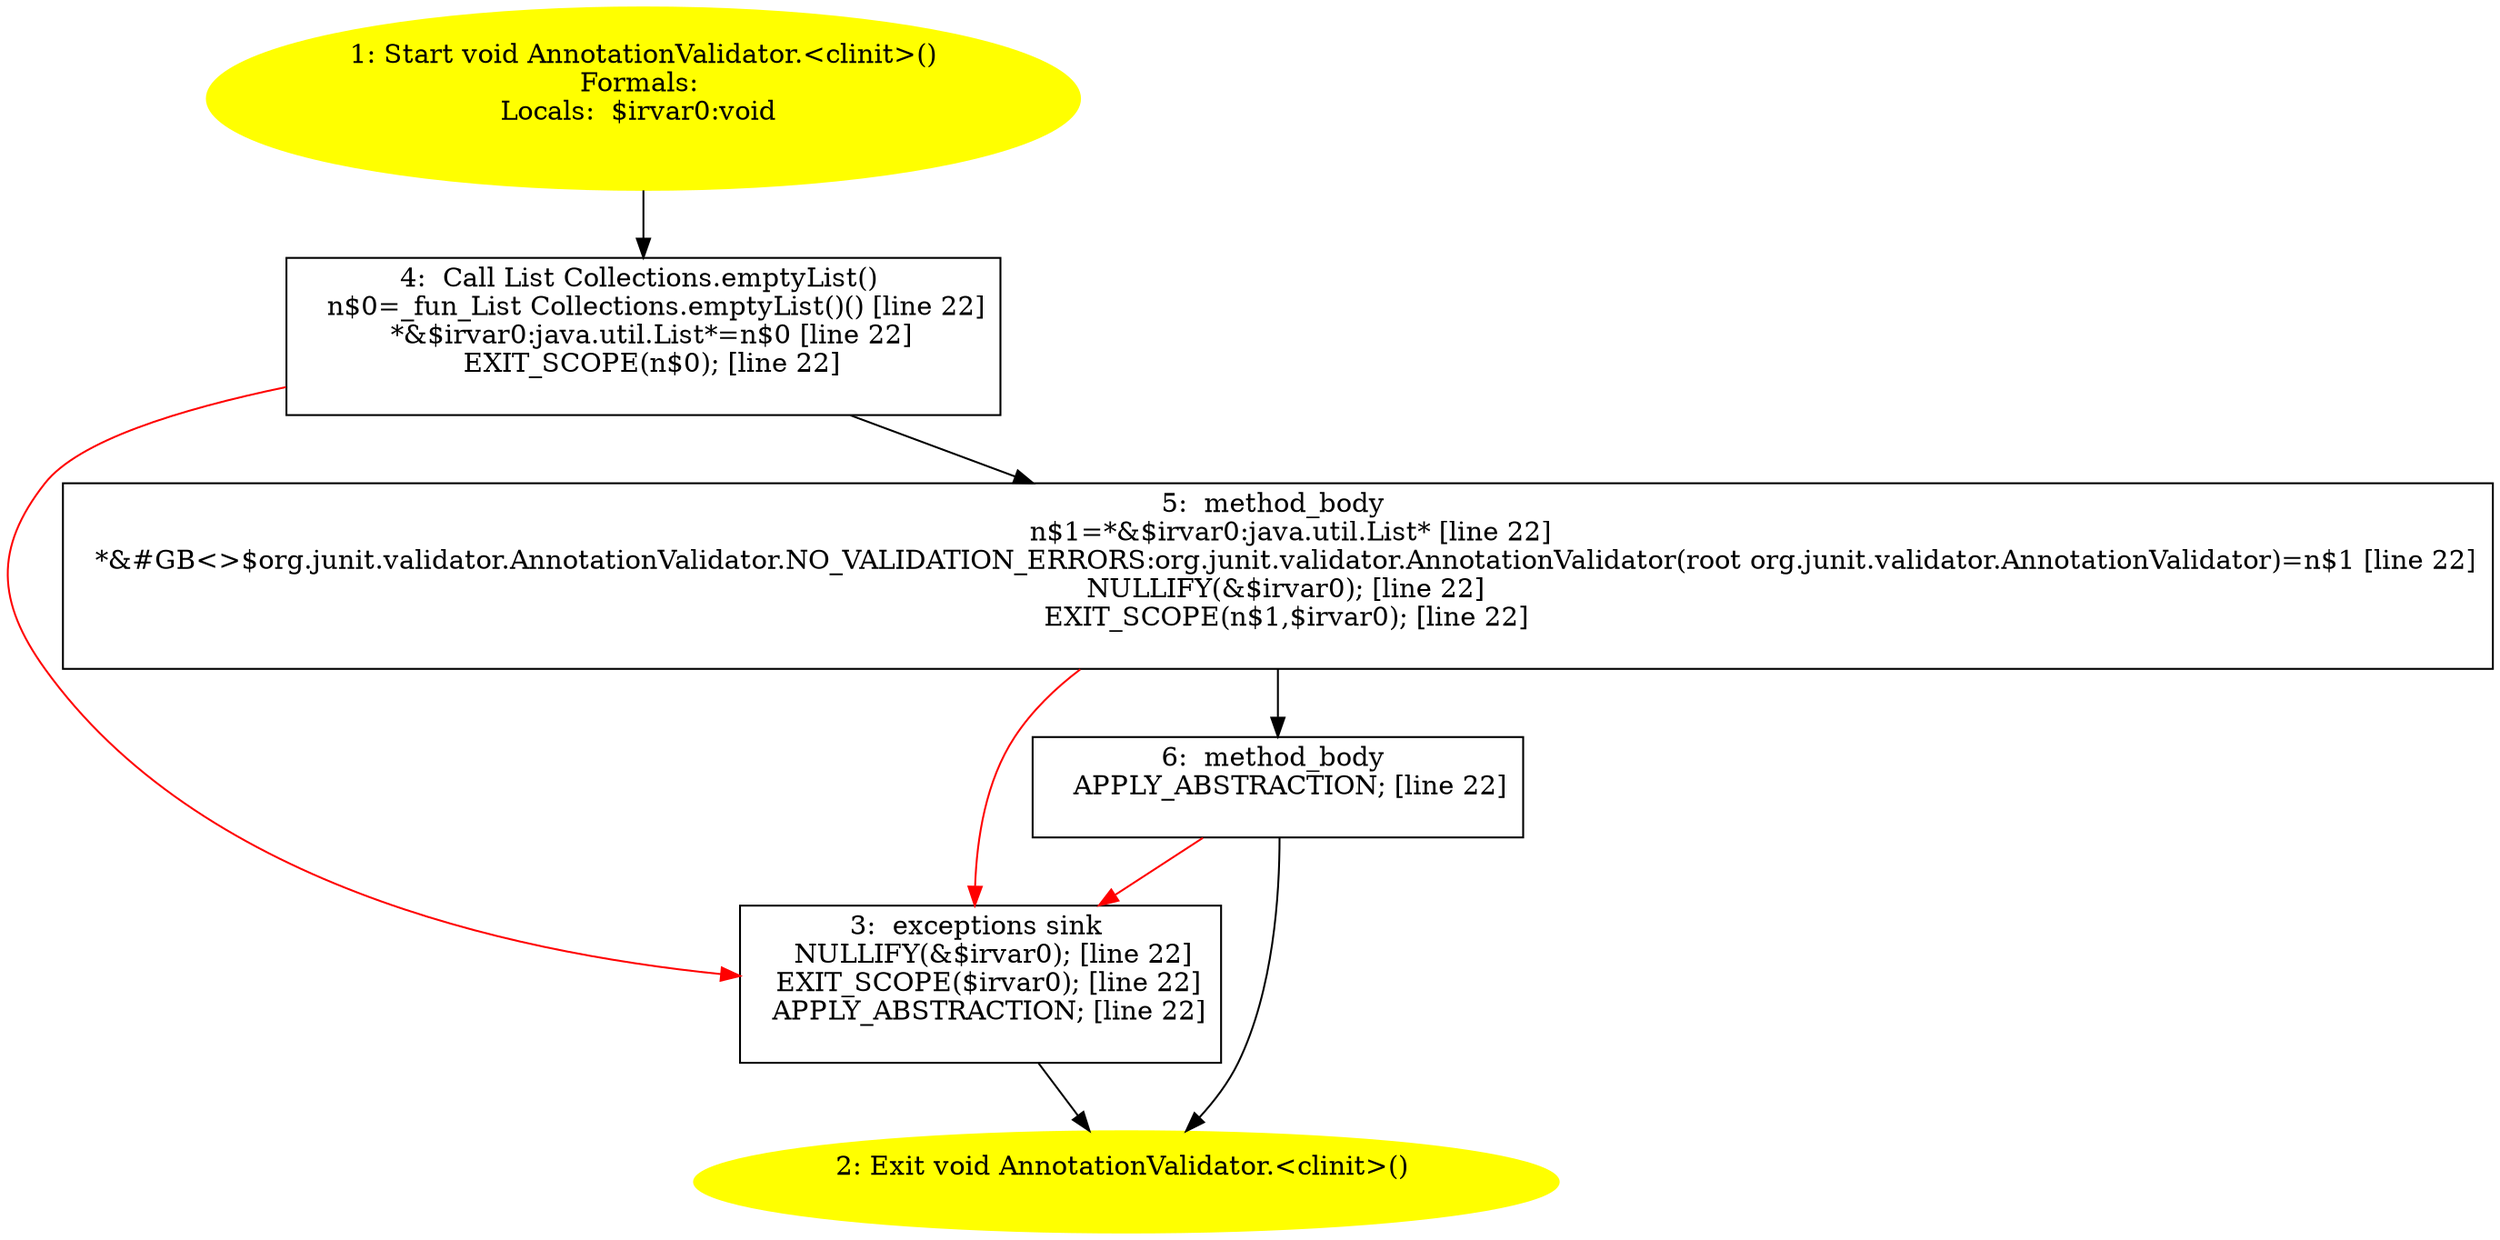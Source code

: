 /* @generated */
digraph cfg {
"org.junit.validator.AnnotationValidator.<clinit>():void.7a11e9b256bebec85fd00b5a407c49d1_1" [label="1: Start void AnnotationValidator.<clinit>()\nFormals: \nLocals:  $irvar0:void \n  " color=yellow style=filled]
	

	 "org.junit.validator.AnnotationValidator.<clinit>():void.7a11e9b256bebec85fd00b5a407c49d1_1" -> "org.junit.validator.AnnotationValidator.<clinit>():void.7a11e9b256bebec85fd00b5a407c49d1_4" ;
"org.junit.validator.AnnotationValidator.<clinit>():void.7a11e9b256bebec85fd00b5a407c49d1_2" [label="2: Exit void AnnotationValidator.<clinit>() \n  " color=yellow style=filled]
	

"org.junit.validator.AnnotationValidator.<clinit>():void.7a11e9b256bebec85fd00b5a407c49d1_3" [label="3:  exceptions sink \n   NULLIFY(&$irvar0); [line 22]\n  EXIT_SCOPE($irvar0); [line 22]\n  APPLY_ABSTRACTION; [line 22]\n " shape="box"]
	

	 "org.junit.validator.AnnotationValidator.<clinit>():void.7a11e9b256bebec85fd00b5a407c49d1_3" -> "org.junit.validator.AnnotationValidator.<clinit>():void.7a11e9b256bebec85fd00b5a407c49d1_2" ;
"org.junit.validator.AnnotationValidator.<clinit>():void.7a11e9b256bebec85fd00b5a407c49d1_4" [label="4:  Call List Collections.emptyList() \n   n$0=_fun_List Collections.emptyList()() [line 22]\n  *&$irvar0:java.util.List*=n$0 [line 22]\n  EXIT_SCOPE(n$0); [line 22]\n " shape="box"]
	

	 "org.junit.validator.AnnotationValidator.<clinit>():void.7a11e9b256bebec85fd00b5a407c49d1_4" -> "org.junit.validator.AnnotationValidator.<clinit>():void.7a11e9b256bebec85fd00b5a407c49d1_5" ;
	 "org.junit.validator.AnnotationValidator.<clinit>():void.7a11e9b256bebec85fd00b5a407c49d1_4" -> "org.junit.validator.AnnotationValidator.<clinit>():void.7a11e9b256bebec85fd00b5a407c49d1_3" [color="red" ];
"org.junit.validator.AnnotationValidator.<clinit>():void.7a11e9b256bebec85fd00b5a407c49d1_5" [label="5:  method_body \n   n$1=*&$irvar0:java.util.List* [line 22]\n  *&#GB<>$org.junit.validator.AnnotationValidator.NO_VALIDATION_ERRORS:org.junit.validator.AnnotationValidator(root org.junit.validator.AnnotationValidator)=n$1 [line 22]\n  NULLIFY(&$irvar0); [line 22]\n  EXIT_SCOPE(n$1,$irvar0); [line 22]\n " shape="box"]
	

	 "org.junit.validator.AnnotationValidator.<clinit>():void.7a11e9b256bebec85fd00b5a407c49d1_5" -> "org.junit.validator.AnnotationValidator.<clinit>():void.7a11e9b256bebec85fd00b5a407c49d1_6" ;
	 "org.junit.validator.AnnotationValidator.<clinit>():void.7a11e9b256bebec85fd00b5a407c49d1_5" -> "org.junit.validator.AnnotationValidator.<clinit>():void.7a11e9b256bebec85fd00b5a407c49d1_3" [color="red" ];
"org.junit.validator.AnnotationValidator.<clinit>():void.7a11e9b256bebec85fd00b5a407c49d1_6" [label="6:  method_body \n   APPLY_ABSTRACTION; [line 22]\n " shape="box"]
	

	 "org.junit.validator.AnnotationValidator.<clinit>():void.7a11e9b256bebec85fd00b5a407c49d1_6" -> "org.junit.validator.AnnotationValidator.<clinit>():void.7a11e9b256bebec85fd00b5a407c49d1_2" ;
	 "org.junit.validator.AnnotationValidator.<clinit>():void.7a11e9b256bebec85fd00b5a407c49d1_6" -> "org.junit.validator.AnnotationValidator.<clinit>():void.7a11e9b256bebec85fd00b5a407c49d1_3" [color="red" ];
}
